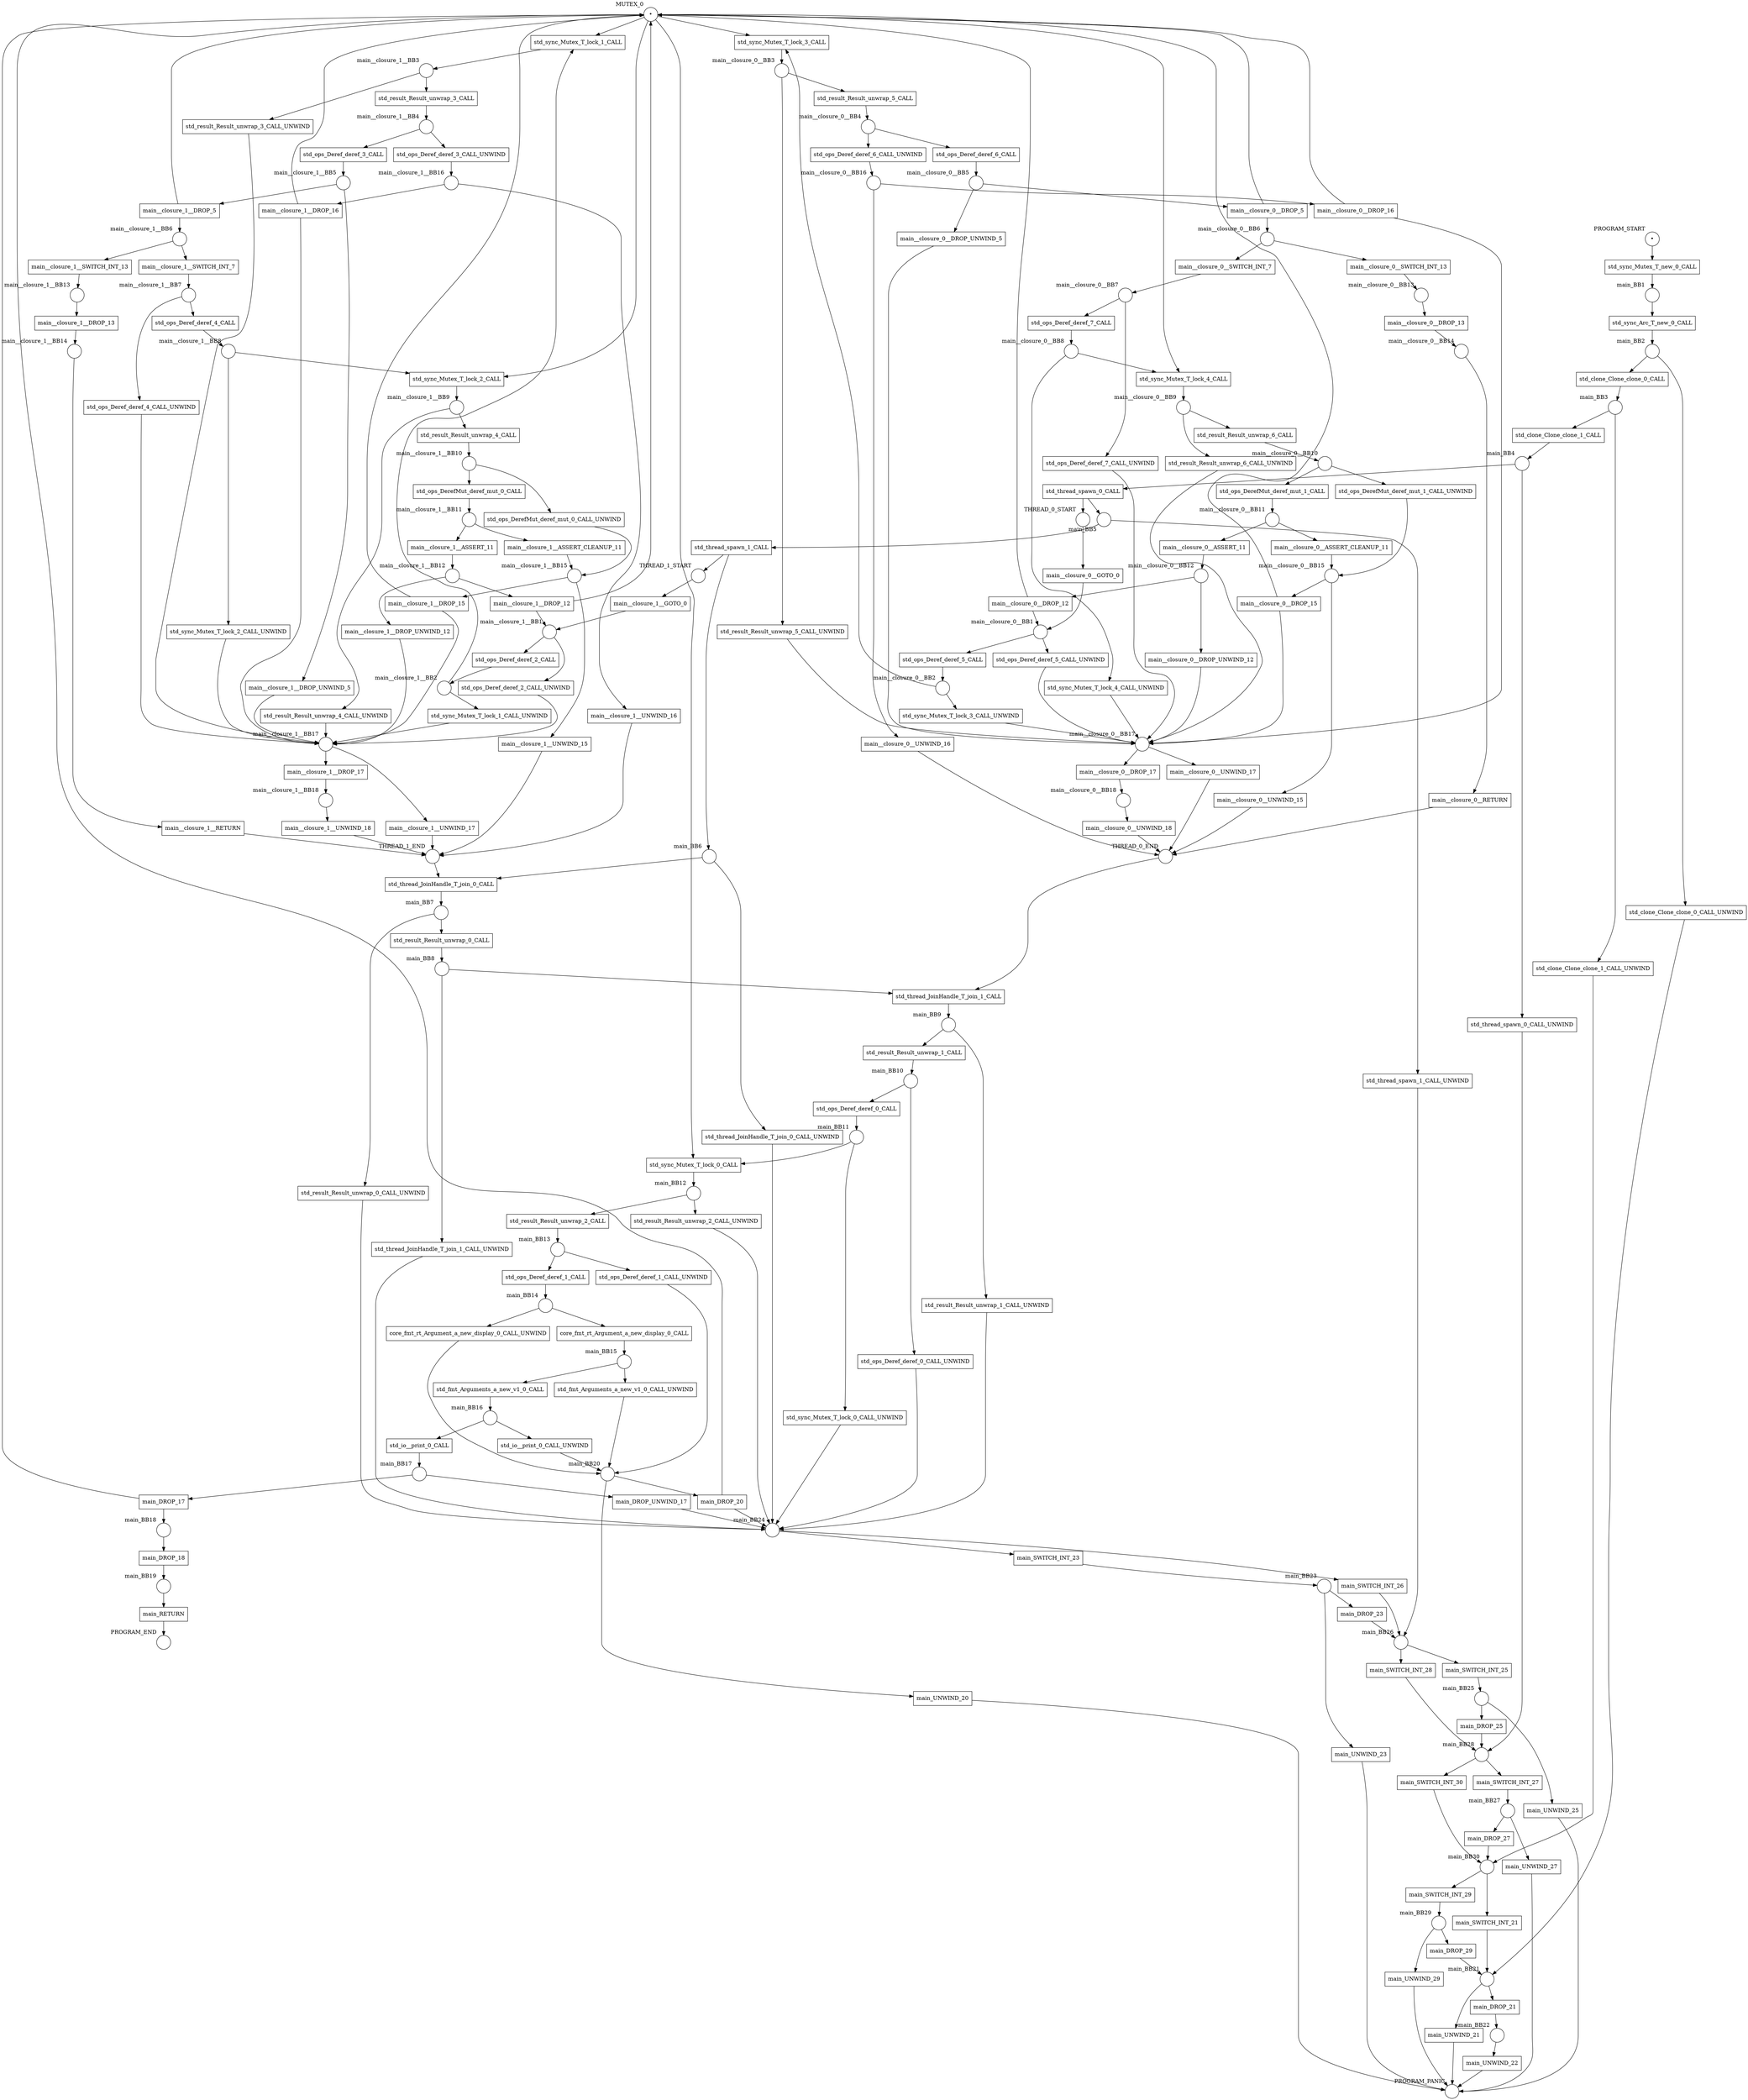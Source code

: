 digraph petrinet {
    MUTEX_0 [shape="circle" xlabel="MUTEX_0" label="•"];
    PROGRAM_END [shape="circle" xlabel="PROGRAM_END" label=""];
    PROGRAM_PANIC [shape="circle" xlabel="PROGRAM_PANIC" label=""];
    PROGRAM_START [shape="circle" xlabel="PROGRAM_START" label="•"];
    THREAD_0_END [shape="circle" xlabel="THREAD_0_END" label=""];
    THREAD_0_START [shape="circle" xlabel="THREAD_0_START" label=""];
    THREAD_1_END [shape="circle" xlabel="THREAD_1_END" label=""];
    THREAD_1_START [shape="circle" xlabel="THREAD_1_START" label=""];
    main_BB1 [shape="circle" xlabel="main_BB1" label=""];
    main_BB10 [shape="circle" xlabel="main_BB10" label=""];
    main_BB11 [shape="circle" xlabel="main_BB11" label=""];
    main_BB12 [shape="circle" xlabel="main_BB12" label=""];
    main_BB13 [shape="circle" xlabel="main_BB13" label=""];
    main_BB14 [shape="circle" xlabel="main_BB14" label=""];
    main_BB15 [shape="circle" xlabel="main_BB15" label=""];
    main_BB16 [shape="circle" xlabel="main_BB16" label=""];
    main_BB17 [shape="circle" xlabel="main_BB17" label=""];
    main_BB18 [shape="circle" xlabel="main_BB18" label=""];
    main_BB19 [shape="circle" xlabel="main_BB19" label=""];
    main_BB2 [shape="circle" xlabel="main_BB2" label=""];
    main_BB20 [shape="circle" xlabel="main_BB20" label=""];
    main_BB21 [shape="circle" xlabel="main_BB21" label=""];
    main_BB22 [shape="circle" xlabel="main_BB22" label=""];
    main_BB23 [shape="circle" xlabel="main_BB23" label=""];
    main_BB24 [shape="circle" xlabel="main_BB24" label=""];
    main_BB25 [shape="circle" xlabel="main_BB25" label=""];
    main_BB26 [shape="circle" xlabel="main_BB26" label=""];
    main_BB27 [shape="circle" xlabel="main_BB27" label=""];
    main_BB28 [shape="circle" xlabel="main_BB28" label=""];
    main_BB29 [shape="circle" xlabel="main_BB29" label=""];
    main_BB3 [shape="circle" xlabel="main_BB3" label=""];
    main_BB30 [shape="circle" xlabel="main_BB30" label=""];
    main_BB4 [shape="circle" xlabel="main_BB4" label=""];
    main_BB5 [shape="circle" xlabel="main_BB5" label=""];
    main_BB6 [shape="circle" xlabel="main_BB6" label=""];
    main_BB7 [shape="circle" xlabel="main_BB7" label=""];
    main_BB8 [shape="circle" xlabel="main_BB8" label=""];
    main_BB9 [shape="circle" xlabel="main_BB9" label=""];
    main__closure_0__BB1 [shape="circle" xlabel="main__closure_0__BB1" label=""];
    main__closure_0__BB10 [shape="circle" xlabel="main__closure_0__BB10" label=""];
    main__closure_0__BB11 [shape="circle" xlabel="main__closure_0__BB11" label=""];
    main__closure_0__BB12 [shape="circle" xlabel="main__closure_0__BB12" label=""];
    main__closure_0__BB13 [shape="circle" xlabel="main__closure_0__BB13" label=""];
    main__closure_0__BB14 [shape="circle" xlabel="main__closure_0__BB14" label=""];
    main__closure_0__BB15 [shape="circle" xlabel="main__closure_0__BB15" label=""];
    main__closure_0__BB16 [shape="circle" xlabel="main__closure_0__BB16" label=""];
    main__closure_0__BB17 [shape="circle" xlabel="main__closure_0__BB17" label=""];
    main__closure_0__BB18 [shape="circle" xlabel="main__closure_0__BB18" label=""];
    main__closure_0__BB2 [shape="circle" xlabel="main__closure_0__BB2" label=""];
    main__closure_0__BB3 [shape="circle" xlabel="main__closure_0__BB3" label=""];
    main__closure_0__BB4 [shape="circle" xlabel="main__closure_0__BB4" label=""];
    main__closure_0__BB5 [shape="circle" xlabel="main__closure_0__BB5" label=""];
    main__closure_0__BB6 [shape="circle" xlabel="main__closure_0__BB6" label=""];
    main__closure_0__BB7 [shape="circle" xlabel="main__closure_0__BB7" label=""];
    main__closure_0__BB8 [shape="circle" xlabel="main__closure_0__BB8" label=""];
    main__closure_0__BB9 [shape="circle" xlabel="main__closure_0__BB9" label=""];
    main__closure_1__BB1 [shape="circle" xlabel="main__closure_1__BB1" label=""];
    main__closure_1__BB10 [shape="circle" xlabel="main__closure_1__BB10" label=""];
    main__closure_1__BB11 [shape="circle" xlabel="main__closure_1__BB11" label=""];
    main__closure_1__BB12 [shape="circle" xlabel="main__closure_1__BB12" label=""];
    main__closure_1__BB13 [shape="circle" xlabel="main__closure_1__BB13" label=""];
    main__closure_1__BB14 [shape="circle" xlabel="main__closure_1__BB14" label=""];
    main__closure_1__BB15 [shape="circle" xlabel="main__closure_1__BB15" label=""];
    main__closure_1__BB16 [shape="circle" xlabel="main__closure_1__BB16" label=""];
    main__closure_1__BB17 [shape="circle" xlabel="main__closure_1__BB17" label=""];
    main__closure_1__BB18 [shape="circle" xlabel="main__closure_1__BB18" label=""];
    main__closure_1__BB2 [shape="circle" xlabel="main__closure_1__BB2" label=""];
    main__closure_1__BB3 [shape="circle" xlabel="main__closure_1__BB3" label=""];
    main__closure_1__BB4 [shape="circle" xlabel="main__closure_1__BB4" label=""];
    main__closure_1__BB5 [shape="circle" xlabel="main__closure_1__BB5" label=""];
    main__closure_1__BB6 [shape="circle" xlabel="main__closure_1__BB6" label=""];
    main__closure_1__BB7 [shape="circle" xlabel="main__closure_1__BB7" label=""];
    main__closure_1__BB8 [shape="circle" xlabel="main__closure_1__BB8" label=""];
    main__closure_1__BB9 [shape="circle" xlabel="main__closure_1__BB9" label=""];
    core_fmt_rt_Argument_a_new_display_0_CALL [shape="box" xlabel="" label="core_fmt_rt_Argument_a_new_display_0_CALL"];
    core_fmt_rt_Argument_a_new_display_0_CALL_UNWIND [shape="box" xlabel="" label="core_fmt_rt_Argument_a_new_display_0_CALL_UNWIND"];
    main_DROP_17 [shape="box" xlabel="" label="main_DROP_17"];
    main_DROP_18 [shape="box" xlabel="" label="main_DROP_18"];
    main_DROP_20 [shape="box" xlabel="" label="main_DROP_20"];
    main_DROP_21 [shape="box" xlabel="" label="main_DROP_21"];
    main_DROP_23 [shape="box" xlabel="" label="main_DROP_23"];
    main_DROP_25 [shape="box" xlabel="" label="main_DROP_25"];
    main_DROP_27 [shape="box" xlabel="" label="main_DROP_27"];
    main_DROP_29 [shape="box" xlabel="" label="main_DROP_29"];
    main_DROP_UNWIND_17 [shape="box" xlabel="" label="main_DROP_UNWIND_17"];
    main_RETURN [shape="box" xlabel="" label="main_RETURN"];
    main_SWITCH_INT_21 [shape="box" xlabel="" label="main_SWITCH_INT_21"];
    main_SWITCH_INT_23 [shape="box" xlabel="" label="main_SWITCH_INT_23"];
    main_SWITCH_INT_25 [shape="box" xlabel="" label="main_SWITCH_INT_25"];
    main_SWITCH_INT_26 [shape="box" xlabel="" label="main_SWITCH_INT_26"];
    main_SWITCH_INT_27 [shape="box" xlabel="" label="main_SWITCH_INT_27"];
    main_SWITCH_INT_28 [shape="box" xlabel="" label="main_SWITCH_INT_28"];
    main_SWITCH_INT_29 [shape="box" xlabel="" label="main_SWITCH_INT_29"];
    main_SWITCH_INT_30 [shape="box" xlabel="" label="main_SWITCH_INT_30"];
    main_UNWIND_20 [shape="box" xlabel="" label="main_UNWIND_20"];
    main_UNWIND_21 [shape="box" xlabel="" label="main_UNWIND_21"];
    main_UNWIND_22 [shape="box" xlabel="" label="main_UNWIND_22"];
    main_UNWIND_23 [shape="box" xlabel="" label="main_UNWIND_23"];
    main_UNWIND_25 [shape="box" xlabel="" label="main_UNWIND_25"];
    main_UNWIND_27 [shape="box" xlabel="" label="main_UNWIND_27"];
    main_UNWIND_29 [shape="box" xlabel="" label="main_UNWIND_29"];
    main__closure_0__ASSERT_11 [shape="box" xlabel="" label="main__closure_0__ASSERT_11"];
    main__closure_0__ASSERT_CLEANUP_11 [shape="box" xlabel="" label="main__closure_0__ASSERT_CLEANUP_11"];
    main__closure_0__DROP_12 [shape="box" xlabel="" label="main__closure_0__DROP_12"];
    main__closure_0__DROP_13 [shape="box" xlabel="" label="main__closure_0__DROP_13"];
    main__closure_0__DROP_15 [shape="box" xlabel="" label="main__closure_0__DROP_15"];
    main__closure_0__DROP_16 [shape="box" xlabel="" label="main__closure_0__DROP_16"];
    main__closure_0__DROP_17 [shape="box" xlabel="" label="main__closure_0__DROP_17"];
    main__closure_0__DROP_5 [shape="box" xlabel="" label="main__closure_0__DROP_5"];
    main__closure_0__DROP_UNWIND_12 [shape="box" xlabel="" label="main__closure_0__DROP_UNWIND_12"];
    main__closure_0__DROP_UNWIND_5 [shape="box" xlabel="" label="main__closure_0__DROP_UNWIND_5"];
    main__closure_0__GOTO_0 [shape="box" xlabel="" label="main__closure_0__GOTO_0"];
    main__closure_0__RETURN [shape="box" xlabel="" label="main__closure_0__RETURN"];
    main__closure_0__SWITCH_INT_13 [shape="box" xlabel="" label="main__closure_0__SWITCH_INT_13"];
    main__closure_0__SWITCH_INT_7 [shape="box" xlabel="" label="main__closure_0__SWITCH_INT_7"];
    main__closure_0__UNWIND_15 [shape="box" xlabel="" label="main__closure_0__UNWIND_15"];
    main__closure_0__UNWIND_16 [shape="box" xlabel="" label="main__closure_0__UNWIND_16"];
    main__closure_0__UNWIND_17 [shape="box" xlabel="" label="main__closure_0__UNWIND_17"];
    main__closure_0__UNWIND_18 [shape="box" xlabel="" label="main__closure_0__UNWIND_18"];
    main__closure_1__ASSERT_11 [shape="box" xlabel="" label="main__closure_1__ASSERT_11"];
    main__closure_1__ASSERT_CLEANUP_11 [shape="box" xlabel="" label="main__closure_1__ASSERT_CLEANUP_11"];
    main__closure_1__DROP_12 [shape="box" xlabel="" label="main__closure_1__DROP_12"];
    main__closure_1__DROP_13 [shape="box" xlabel="" label="main__closure_1__DROP_13"];
    main__closure_1__DROP_15 [shape="box" xlabel="" label="main__closure_1__DROP_15"];
    main__closure_1__DROP_16 [shape="box" xlabel="" label="main__closure_1__DROP_16"];
    main__closure_1__DROP_17 [shape="box" xlabel="" label="main__closure_1__DROP_17"];
    main__closure_1__DROP_5 [shape="box" xlabel="" label="main__closure_1__DROP_5"];
    main__closure_1__DROP_UNWIND_12 [shape="box" xlabel="" label="main__closure_1__DROP_UNWIND_12"];
    main__closure_1__DROP_UNWIND_5 [shape="box" xlabel="" label="main__closure_1__DROP_UNWIND_5"];
    main__closure_1__GOTO_0 [shape="box" xlabel="" label="main__closure_1__GOTO_0"];
    main__closure_1__RETURN [shape="box" xlabel="" label="main__closure_1__RETURN"];
    main__closure_1__SWITCH_INT_13 [shape="box" xlabel="" label="main__closure_1__SWITCH_INT_13"];
    main__closure_1__SWITCH_INT_7 [shape="box" xlabel="" label="main__closure_1__SWITCH_INT_7"];
    main__closure_1__UNWIND_15 [shape="box" xlabel="" label="main__closure_1__UNWIND_15"];
    main__closure_1__UNWIND_16 [shape="box" xlabel="" label="main__closure_1__UNWIND_16"];
    main__closure_1__UNWIND_17 [shape="box" xlabel="" label="main__closure_1__UNWIND_17"];
    main__closure_1__UNWIND_18 [shape="box" xlabel="" label="main__closure_1__UNWIND_18"];
    std_clone_Clone_clone_0_CALL [shape="box" xlabel="" label="std_clone_Clone_clone_0_CALL"];
    std_clone_Clone_clone_0_CALL_UNWIND [shape="box" xlabel="" label="std_clone_Clone_clone_0_CALL_UNWIND"];
    std_clone_Clone_clone_1_CALL [shape="box" xlabel="" label="std_clone_Clone_clone_1_CALL"];
    std_clone_Clone_clone_1_CALL_UNWIND [shape="box" xlabel="" label="std_clone_Clone_clone_1_CALL_UNWIND"];
    std_fmt_Arguments_a_new_v1_0_CALL [shape="box" xlabel="" label="std_fmt_Arguments_a_new_v1_0_CALL"];
    std_fmt_Arguments_a_new_v1_0_CALL_UNWIND [shape="box" xlabel="" label="std_fmt_Arguments_a_new_v1_0_CALL_UNWIND"];
    std_io__print_0_CALL [shape="box" xlabel="" label="std_io__print_0_CALL"];
    std_io__print_0_CALL_UNWIND [shape="box" xlabel="" label="std_io__print_0_CALL_UNWIND"];
    std_ops_DerefMut_deref_mut_0_CALL [shape="box" xlabel="" label="std_ops_DerefMut_deref_mut_0_CALL"];
    std_ops_DerefMut_deref_mut_0_CALL_UNWIND [shape="box" xlabel="" label="std_ops_DerefMut_deref_mut_0_CALL_UNWIND"];
    std_ops_DerefMut_deref_mut_1_CALL [shape="box" xlabel="" label="std_ops_DerefMut_deref_mut_1_CALL"];
    std_ops_DerefMut_deref_mut_1_CALL_UNWIND [shape="box" xlabel="" label="std_ops_DerefMut_deref_mut_1_CALL_UNWIND"];
    std_ops_Deref_deref_0_CALL [shape="box" xlabel="" label="std_ops_Deref_deref_0_CALL"];
    std_ops_Deref_deref_0_CALL_UNWIND [shape="box" xlabel="" label="std_ops_Deref_deref_0_CALL_UNWIND"];
    std_ops_Deref_deref_1_CALL [shape="box" xlabel="" label="std_ops_Deref_deref_1_CALL"];
    std_ops_Deref_deref_1_CALL_UNWIND [shape="box" xlabel="" label="std_ops_Deref_deref_1_CALL_UNWIND"];
    std_ops_Deref_deref_2_CALL [shape="box" xlabel="" label="std_ops_Deref_deref_2_CALL"];
    std_ops_Deref_deref_2_CALL_UNWIND [shape="box" xlabel="" label="std_ops_Deref_deref_2_CALL_UNWIND"];
    std_ops_Deref_deref_3_CALL [shape="box" xlabel="" label="std_ops_Deref_deref_3_CALL"];
    std_ops_Deref_deref_3_CALL_UNWIND [shape="box" xlabel="" label="std_ops_Deref_deref_3_CALL_UNWIND"];
    std_ops_Deref_deref_4_CALL [shape="box" xlabel="" label="std_ops_Deref_deref_4_CALL"];
    std_ops_Deref_deref_4_CALL_UNWIND [shape="box" xlabel="" label="std_ops_Deref_deref_4_CALL_UNWIND"];
    std_ops_Deref_deref_5_CALL [shape="box" xlabel="" label="std_ops_Deref_deref_5_CALL"];
    std_ops_Deref_deref_5_CALL_UNWIND [shape="box" xlabel="" label="std_ops_Deref_deref_5_CALL_UNWIND"];
    std_ops_Deref_deref_6_CALL [shape="box" xlabel="" label="std_ops_Deref_deref_6_CALL"];
    std_ops_Deref_deref_6_CALL_UNWIND [shape="box" xlabel="" label="std_ops_Deref_deref_6_CALL_UNWIND"];
    std_ops_Deref_deref_7_CALL [shape="box" xlabel="" label="std_ops_Deref_deref_7_CALL"];
    std_ops_Deref_deref_7_CALL_UNWIND [shape="box" xlabel="" label="std_ops_Deref_deref_7_CALL_UNWIND"];
    std_result_Result_unwrap_0_CALL [shape="box" xlabel="" label="std_result_Result_unwrap_0_CALL"];
    std_result_Result_unwrap_0_CALL_UNWIND [shape="box" xlabel="" label="std_result_Result_unwrap_0_CALL_UNWIND"];
    std_result_Result_unwrap_1_CALL [shape="box" xlabel="" label="std_result_Result_unwrap_1_CALL"];
    std_result_Result_unwrap_1_CALL_UNWIND [shape="box" xlabel="" label="std_result_Result_unwrap_1_CALL_UNWIND"];
    std_result_Result_unwrap_2_CALL [shape="box" xlabel="" label="std_result_Result_unwrap_2_CALL"];
    std_result_Result_unwrap_2_CALL_UNWIND [shape="box" xlabel="" label="std_result_Result_unwrap_2_CALL_UNWIND"];
    std_result_Result_unwrap_3_CALL [shape="box" xlabel="" label="std_result_Result_unwrap_3_CALL"];
    std_result_Result_unwrap_3_CALL_UNWIND [shape="box" xlabel="" label="std_result_Result_unwrap_3_CALL_UNWIND"];
    std_result_Result_unwrap_4_CALL [shape="box" xlabel="" label="std_result_Result_unwrap_4_CALL"];
    std_result_Result_unwrap_4_CALL_UNWIND [shape="box" xlabel="" label="std_result_Result_unwrap_4_CALL_UNWIND"];
    std_result_Result_unwrap_5_CALL [shape="box" xlabel="" label="std_result_Result_unwrap_5_CALL"];
    std_result_Result_unwrap_5_CALL_UNWIND [shape="box" xlabel="" label="std_result_Result_unwrap_5_CALL_UNWIND"];
    std_result_Result_unwrap_6_CALL [shape="box" xlabel="" label="std_result_Result_unwrap_6_CALL"];
    std_result_Result_unwrap_6_CALL_UNWIND [shape="box" xlabel="" label="std_result_Result_unwrap_6_CALL_UNWIND"];
    std_sync_Arc_T_new_0_CALL [shape="box" xlabel="" label="std_sync_Arc_T_new_0_CALL"];
    std_sync_Mutex_T_lock_0_CALL [shape="box" xlabel="" label="std_sync_Mutex_T_lock_0_CALL"];
    std_sync_Mutex_T_lock_0_CALL_UNWIND [shape="box" xlabel="" label="std_sync_Mutex_T_lock_0_CALL_UNWIND"];
    std_sync_Mutex_T_lock_1_CALL [shape="box" xlabel="" label="std_sync_Mutex_T_lock_1_CALL"];
    std_sync_Mutex_T_lock_1_CALL_UNWIND [shape="box" xlabel="" label="std_sync_Mutex_T_lock_1_CALL_UNWIND"];
    std_sync_Mutex_T_lock_2_CALL [shape="box" xlabel="" label="std_sync_Mutex_T_lock_2_CALL"];
    std_sync_Mutex_T_lock_2_CALL_UNWIND [shape="box" xlabel="" label="std_sync_Mutex_T_lock_2_CALL_UNWIND"];
    std_sync_Mutex_T_lock_3_CALL [shape="box" xlabel="" label="std_sync_Mutex_T_lock_3_CALL"];
    std_sync_Mutex_T_lock_3_CALL_UNWIND [shape="box" xlabel="" label="std_sync_Mutex_T_lock_3_CALL_UNWIND"];
    std_sync_Mutex_T_lock_4_CALL [shape="box" xlabel="" label="std_sync_Mutex_T_lock_4_CALL"];
    std_sync_Mutex_T_lock_4_CALL_UNWIND [shape="box" xlabel="" label="std_sync_Mutex_T_lock_4_CALL_UNWIND"];
    std_sync_Mutex_T_new_0_CALL [shape="box" xlabel="" label="std_sync_Mutex_T_new_0_CALL"];
    std_thread_JoinHandle_T_join_0_CALL [shape="box" xlabel="" label="std_thread_JoinHandle_T_join_0_CALL"];
    std_thread_JoinHandle_T_join_0_CALL_UNWIND [shape="box" xlabel="" label="std_thread_JoinHandle_T_join_0_CALL_UNWIND"];
    std_thread_JoinHandle_T_join_1_CALL [shape="box" xlabel="" label="std_thread_JoinHandle_T_join_1_CALL"];
    std_thread_JoinHandle_T_join_1_CALL_UNWIND [shape="box" xlabel="" label="std_thread_JoinHandle_T_join_1_CALL_UNWIND"];
    std_thread_spawn_0_CALL [shape="box" xlabel="" label="std_thread_spawn_0_CALL"];
    std_thread_spawn_0_CALL_UNWIND [shape="box" xlabel="" label="std_thread_spawn_0_CALL_UNWIND"];
    std_thread_spawn_1_CALL [shape="box" xlabel="" label="std_thread_spawn_1_CALL"];
    std_thread_spawn_1_CALL_UNWIND [shape="box" xlabel="" label="std_thread_spawn_1_CALL_UNWIND"];
    MUTEX_0 -> std_sync_Mutex_T_lock_0_CALL;
    MUTEX_0 -> std_sync_Mutex_T_lock_1_CALL;
    MUTEX_0 -> std_sync_Mutex_T_lock_2_CALL;
    MUTEX_0 -> std_sync_Mutex_T_lock_3_CALL;
    MUTEX_0 -> std_sync_Mutex_T_lock_4_CALL;
    PROGRAM_START -> std_sync_Mutex_T_new_0_CALL;
    THREAD_0_END -> std_thread_JoinHandle_T_join_1_CALL;
    THREAD_0_START -> main__closure_0__GOTO_0;
    THREAD_1_END -> std_thread_JoinHandle_T_join_0_CALL;
    THREAD_1_START -> main__closure_1__GOTO_0;
    main_BB1 -> std_sync_Arc_T_new_0_CALL;
    main_BB10 -> std_ops_Deref_deref_0_CALL;
    main_BB10 -> std_ops_Deref_deref_0_CALL_UNWIND;
    main_BB11 -> std_sync_Mutex_T_lock_0_CALL;
    main_BB11 -> std_sync_Mutex_T_lock_0_CALL_UNWIND;
    main_BB12 -> std_result_Result_unwrap_2_CALL;
    main_BB12 -> std_result_Result_unwrap_2_CALL_UNWIND;
    main_BB13 -> std_ops_Deref_deref_1_CALL;
    main_BB13 -> std_ops_Deref_deref_1_CALL_UNWIND;
    main_BB14 -> core_fmt_rt_Argument_a_new_display_0_CALL;
    main_BB14 -> core_fmt_rt_Argument_a_new_display_0_CALL_UNWIND;
    main_BB15 -> std_fmt_Arguments_a_new_v1_0_CALL;
    main_BB15 -> std_fmt_Arguments_a_new_v1_0_CALL_UNWIND;
    main_BB16 -> std_io__print_0_CALL;
    main_BB16 -> std_io__print_0_CALL_UNWIND;
    main_BB17 -> main_DROP_17;
    main_BB17 -> main_DROP_UNWIND_17;
    main_BB18 -> main_DROP_18;
    main_BB19 -> main_RETURN;
    main_BB2 -> std_clone_Clone_clone_0_CALL;
    main_BB2 -> std_clone_Clone_clone_0_CALL_UNWIND;
    main_BB20 -> main_DROP_20;
    main_BB20 -> main_UNWIND_20;
    main_BB21 -> main_DROP_21;
    main_BB21 -> main_UNWIND_21;
    main_BB22 -> main_UNWIND_22;
    main_BB23 -> main_DROP_23;
    main_BB23 -> main_UNWIND_23;
    main_BB24 -> main_SWITCH_INT_23;
    main_BB24 -> main_SWITCH_INT_26;
    main_BB25 -> main_DROP_25;
    main_BB25 -> main_UNWIND_25;
    main_BB26 -> main_SWITCH_INT_25;
    main_BB26 -> main_SWITCH_INT_28;
    main_BB27 -> main_DROP_27;
    main_BB27 -> main_UNWIND_27;
    main_BB28 -> main_SWITCH_INT_27;
    main_BB28 -> main_SWITCH_INT_30;
    main_BB29 -> main_DROP_29;
    main_BB29 -> main_UNWIND_29;
    main_BB3 -> std_clone_Clone_clone_1_CALL;
    main_BB3 -> std_clone_Clone_clone_1_CALL_UNWIND;
    main_BB30 -> main_SWITCH_INT_21;
    main_BB30 -> main_SWITCH_INT_29;
    main_BB4 -> std_thread_spawn_0_CALL;
    main_BB4 -> std_thread_spawn_0_CALL_UNWIND;
    main_BB5 -> std_thread_spawn_1_CALL;
    main_BB5 -> std_thread_spawn_1_CALL_UNWIND;
    main_BB6 -> std_thread_JoinHandle_T_join_0_CALL;
    main_BB6 -> std_thread_JoinHandle_T_join_0_CALL_UNWIND;
    main_BB7 -> std_result_Result_unwrap_0_CALL;
    main_BB7 -> std_result_Result_unwrap_0_CALL_UNWIND;
    main_BB8 -> std_thread_JoinHandle_T_join_1_CALL;
    main_BB8 -> std_thread_JoinHandle_T_join_1_CALL_UNWIND;
    main_BB9 -> std_result_Result_unwrap_1_CALL;
    main_BB9 -> std_result_Result_unwrap_1_CALL_UNWIND;
    main__closure_0__BB1 -> std_ops_Deref_deref_5_CALL;
    main__closure_0__BB1 -> std_ops_Deref_deref_5_CALL_UNWIND;
    main__closure_0__BB10 -> std_ops_DerefMut_deref_mut_1_CALL;
    main__closure_0__BB10 -> std_ops_DerefMut_deref_mut_1_CALL_UNWIND;
    main__closure_0__BB11 -> main__closure_0__ASSERT_11;
    main__closure_0__BB11 -> main__closure_0__ASSERT_CLEANUP_11;
    main__closure_0__BB12 -> main__closure_0__DROP_12;
    main__closure_0__BB12 -> main__closure_0__DROP_UNWIND_12;
    main__closure_0__BB13 -> main__closure_0__DROP_13;
    main__closure_0__BB14 -> main__closure_0__RETURN;
    main__closure_0__BB15 -> main__closure_0__DROP_15;
    main__closure_0__BB15 -> main__closure_0__UNWIND_15;
    main__closure_0__BB16 -> main__closure_0__DROP_16;
    main__closure_0__BB16 -> main__closure_0__UNWIND_16;
    main__closure_0__BB17 -> main__closure_0__DROP_17;
    main__closure_0__BB17 -> main__closure_0__UNWIND_17;
    main__closure_0__BB18 -> main__closure_0__UNWIND_18;
    main__closure_0__BB2 -> std_sync_Mutex_T_lock_3_CALL;
    main__closure_0__BB2 -> std_sync_Mutex_T_lock_3_CALL_UNWIND;
    main__closure_0__BB3 -> std_result_Result_unwrap_5_CALL;
    main__closure_0__BB3 -> std_result_Result_unwrap_5_CALL_UNWIND;
    main__closure_0__BB4 -> std_ops_Deref_deref_6_CALL;
    main__closure_0__BB4 -> std_ops_Deref_deref_6_CALL_UNWIND;
    main__closure_0__BB5 -> main__closure_0__DROP_5;
    main__closure_0__BB5 -> main__closure_0__DROP_UNWIND_5;
    main__closure_0__BB6 -> main__closure_0__SWITCH_INT_13;
    main__closure_0__BB6 -> main__closure_0__SWITCH_INT_7;
    main__closure_0__BB7 -> std_ops_Deref_deref_7_CALL;
    main__closure_0__BB7 -> std_ops_Deref_deref_7_CALL_UNWIND;
    main__closure_0__BB8 -> std_sync_Mutex_T_lock_4_CALL;
    main__closure_0__BB8 -> std_sync_Mutex_T_lock_4_CALL_UNWIND;
    main__closure_0__BB9 -> std_result_Result_unwrap_6_CALL;
    main__closure_0__BB9 -> std_result_Result_unwrap_6_CALL_UNWIND;
    main__closure_1__BB1 -> std_ops_Deref_deref_2_CALL;
    main__closure_1__BB1 -> std_ops_Deref_deref_2_CALL_UNWIND;
    main__closure_1__BB10 -> std_ops_DerefMut_deref_mut_0_CALL;
    main__closure_1__BB10 -> std_ops_DerefMut_deref_mut_0_CALL_UNWIND;
    main__closure_1__BB11 -> main__closure_1__ASSERT_11;
    main__closure_1__BB11 -> main__closure_1__ASSERT_CLEANUP_11;
    main__closure_1__BB12 -> main__closure_1__DROP_12;
    main__closure_1__BB12 -> main__closure_1__DROP_UNWIND_12;
    main__closure_1__BB13 -> main__closure_1__DROP_13;
    main__closure_1__BB14 -> main__closure_1__RETURN;
    main__closure_1__BB15 -> main__closure_1__DROP_15;
    main__closure_1__BB15 -> main__closure_1__UNWIND_15;
    main__closure_1__BB16 -> main__closure_1__DROP_16;
    main__closure_1__BB16 -> main__closure_1__UNWIND_16;
    main__closure_1__BB17 -> main__closure_1__DROP_17;
    main__closure_1__BB17 -> main__closure_1__UNWIND_17;
    main__closure_1__BB18 -> main__closure_1__UNWIND_18;
    main__closure_1__BB2 -> std_sync_Mutex_T_lock_1_CALL;
    main__closure_1__BB2 -> std_sync_Mutex_T_lock_1_CALL_UNWIND;
    main__closure_1__BB3 -> std_result_Result_unwrap_3_CALL;
    main__closure_1__BB3 -> std_result_Result_unwrap_3_CALL_UNWIND;
    main__closure_1__BB4 -> std_ops_Deref_deref_3_CALL;
    main__closure_1__BB4 -> std_ops_Deref_deref_3_CALL_UNWIND;
    main__closure_1__BB5 -> main__closure_1__DROP_5;
    main__closure_1__BB5 -> main__closure_1__DROP_UNWIND_5;
    main__closure_1__BB6 -> main__closure_1__SWITCH_INT_13;
    main__closure_1__BB6 -> main__closure_1__SWITCH_INT_7;
    main__closure_1__BB7 -> std_ops_Deref_deref_4_CALL;
    main__closure_1__BB7 -> std_ops_Deref_deref_4_CALL_UNWIND;
    main__closure_1__BB8 -> std_sync_Mutex_T_lock_2_CALL;
    main__closure_1__BB8 -> std_sync_Mutex_T_lock_2_CALL_UNWIND;
    main__closure_1__BB9 -> std_result_Result_unwrap_4_CALL;
    main__closure_1__BB9 -> std_result_Result_unwrap_4_CALL_UNWIND;
    core_fmt_rt_Argument_a_new_display_0_CALL -> main_BB15;
    core_fmt_rt_Argument_a_new_display_0_CALL_UNWIND -> main_BB20;
    main_DROP_17 -> MUTEX_0;
    main_DROP_17 -> main_BB18;
    main_DROP_18 -> main_BB19;
    main_DROP_20 -> MUTEX_0;
    main_DROP_20 -> main_BB24;
    main_DROP_21 -> main_BB22;
    main_DROP_23 -> main_BB26;
    main_DROP_25 -> main_BB28;
    main_DROP_27 -> main_BB30;
    main_DROP_29 -> main_BB21;
    main_DROP_UNWIND_17 -> main_BB24;
    main_RETURN -> PROGRAM_END;
    main_SWITCH_INT_21 -> main_BB21;
    main_SWITCH_INT_23 -> main_BB23;
    main_SWITCH_INT_25 -> main_BB25;
    main_SWITCH_INT_26 -> main_BB26;
    main_SWITCH_INT_27 -> main_BB27;
    main_SWITCH_INT_28 -> main_BB28;
    main_SWITCH_INT_29 -> main_BB29;
    main_SWITCH_INT_30 -> main_BB30;
    main_UNWIND_20 -> PROGRAM_PANIC;
    main_UNWIND_21 -> PROGRAM_PANIC;
    main_UNWIND_22 -> PROGRAM_PANIC;
    main_UNWIND_23 -> PROGRAM_PANIC;
    main_UNWIND_25 -> PROGRAM_PANIC;
    main_UNWIND_27 -> PROGRAM_PANIC;
    main_UNWIND_29 -> PROGRAM_PANIC;
    main__closure_0__ASSERT_11 -> main__closure_0__BB12;
    main__closure_0__ASSERT_CLEANUP_11 -> main__closure_0__BB15;
    main__closure_0__DROP_12 -> MUTEX_0;
    main__closure_0__DROP_12 -> main__closure_0__BB1;
    main__closure_0__DROP_13 -> main__closure_0__BB14;
    main__closure_0__DROP_15 -> MUTEX_0;
    main__closure_0__DROP_15 -> main__closure_0__BB17;
    main__closure_0__DROP_16 -> MUTEX_0;
    main__closure_0__DROP_16 -> main__closure_0__BB17;
    main__closure_0__DROP_17 -> main__closure_0__BB18;
    main__closure_0__DROP_5 -> MUTEX_0;
    main__closure_0__DROP_5 -> main__closure_0__BB6;
    main__closure_0__DROP_UNWIND_12 -> main__closure_0__BB17;
    main__closure_0__DROP_UNWIND_5 -> main__closure_0__BB17;
    main__closure_0__GOTO_0 -> main__closure_0__BB1;
    main__closure_0__RETURN -> THREAD_0_END;
    main__closure_0__SWITCH_INT_13 -> main__closure_0__BB13;
    main__closure_0__SWITCH_INT_7 -> main__closure_0__BB7;
    main__closure_0__UNWIND_15 -> THREAD_0_END;
    main__closure_0__UNWIND_16 -> THREAD_0_END;
    main__closure_0__UNWIND_17 -> THREAD_0_END;
    main__closure_0__UNWIND_18 -> THREAD_0_END;
    main__closure_1__ASSERT_11 -> main__closure_1__BB12;
    main__closure_1__ASSERT_CLEANUP_11 -> main__closure_1__BB15;
    main__closure_1__DROP_12 -> MUTEX_0;
    main__closure_1__DROP_12 -> main__closure_1__BB1;
    main__closure_1__DROP_13 -> main__closure_1__BB14;
    main__closure_1__DROP_15 -> MUTEX_0;
    main__closure_1__DROP_15 -> main__closure_1__BB17;
    main__closure_1__DROP_16 -> MUTEX_0;
    main__closure_1__DROP_16 -> main__closure_1__BB17;
    main__closure_1__DROP_17 -> main__closure_1__BB18;
    main__closure_1__DROP_5 -> MUTEX_0;
    main__closure_1__DROP_5 -> main__closure_1__BB6;
    main__closure_1__DROP_UNWIND_12 -> main__closure_1__BB17;
    main__closure_1__DROP_UNWIND_5 -> main__closure_1__BB17;
    main__closure_1__GOTO_0 -> main__closure_1__BB1;
    main__closure_1__RETURN -> THREAD_1_END;
    main__closure_1__SWITCH_INT_13 -> main__closure_1__BB13;
    main__closure_1__SWITCH_INT_7 -> main__closure_1__BB7;
    main__closure_1__UNWIND_15 -> THREAD_1_END;
    main__closure_1__UNWIND_16 -> THREAD_1_END;
    main__closure_1__UNWIND_17 -> THREAD_1_END;
    main__closure_1__UNWIND_18 -> THREAD_1_END;
    std_clone_Clone_clone_0_CALL -> main_BB3;
    std_clone_Clone_clone_0_CALL_UNWIND -> main_BB21;
    std_clone_Clone_clone_1_CALL -> main_BB4;
    std_clone_Clone_clone_1_CALL_UNWIND -> main_BB30;
    std_fmt_Arguments_a_new_v1_0_CALL -> main_BB16;
    std_fmt_Arguments_a_new_v1_0_CALL_UNWIND -> main_BB20;
    std_io__print_0_CALL -> main_BB17;
    std_io__print_0_CALL_UNWIND -> main_BB20;
    std_ops_DerefMut_deref_mut_0_CALL -> main__closure_1__BB11;
    std_ops_DerefMut_deref_mut_0_CALL_UNWIND -> main__closure_1__BB15;
    std_ops_DerefMut_deref_mut_1_CALL -> main__closure_0__BB11;
    std_ops_DerefMut_deref_mut_1_CALL_UNWIND -> main__closure_0__BB15;
    std_ops_Deref_deref_0_CALL -> main_BB11;
    std_ops_Deref_deref_0_CALL_UNWIND -> main_BB24;
    std_ops_Deref_deref_1_CALL -> main_BB14;
    std_ops_Deref_deref_1_CALL_UNWIND -> main_BB20;
    std_ops_Deref_deref_2_CALL -> main__closure_1__BB2;
    std_ops_Deref_deref_2_CALL_UNWIND -> main__closure_1__BB17;
    std_ops_Deref_deref_3_CALL -> main__closure_1__BB5;
    std_ops_Deref_deref_3_CALL_UNWIND -> main__closure_1__BB16;
    std_ops_Deref_deref_4_CALL -> main__closure_1__BB8;
    std_ops_Deref_deref_4_CALL_UNWIND -> main__closure_1__BB17;
    std_ops_Deref_deref_5_CALL -> main__closure_0__BB2;
    std_ops_Deref_deref_5_CALL_UNWIND -> main__closure_0__BB17;
    std_ops_Deref_deref_6_CALL -> main__closure_0__BB5;
    std_ops_Deref_deref_6_CALL_UNWIND -> main__closure_0__BB16;
    std_ops_Deref_deref_7_CALL -> main__closure_0__BB8;
    std_ops_Deref_deref_7_CALL_UNWIND -> main__closure_0__BB17;
    std_result_Result_unwrap_0_CALL -> main_BB8;
    std_result_Result_unwrap_0_CALL_UNWIND -> main_BB24;
    std_result_Result_unwrap_1_CALL -> main_BB10;
    std_result_Result_unwrap_1_CALL_UNWIND -> main_BB24;
    std_result_Result_unwrap_2_CALL -> main_BB13;
    std_result_Result_unwrap_2_CALL_UNWIND -> main_BB24;
    std_result_Result_unwrap_3_CALL -> main__closure_1__BB4;
    std_result_Result_unwrap_3_CALL_UNWIND -> main__closure_1__BB17;
    std_result_Result_unwrap_4_CALL -> main__closure_1__BB10;
    std_result_Result_unwrap_4_CALL_UNWIND -> main__closure_1__BB17;
    std_result_Result_unwrap_5_CALL -> main__closure_0__BB4;
    std_result_Result_unwrap_5_CALL_UNWIND -> main__closure_0__BB17;
    std_result_Result_unwrap_6_CALL -> main__closure_0__BB10;
    std_result_Result_unwrap_6_CALL_UNWIND -> main__closure_0__BB17;
    std_sync_Arc_T_new_0_CALL -> main_BB2;
    std_sync_Mutex_T_lock_0_CALL -> main_BB12;
    std_sync_Mutex_T_lock_0_CALL_UNWIND -> main_BB24;
    std_sync_Mutex_T_lock_1_CALL -> main__closure_1__BB3;
    std_sync_Mutex_T_lock_1_CALL_UNWIND -> main__closure_1__BB17;
    std_sync_Mutex_T_lock_2_CALL -> main__closure_1__BB9;
    std_sync_Mutex_T_lock_2_CALL_UNWIND -> main__closure_1__BB17;
    std_sync_Mutex_T_lock_3_CALL -> main__closure_0__BB3;
    std_sync_Mutex_T_lock_3_CALL_UNWIND -> main__closure_0__BB17;
    std_sync_Mutex_T_lock_4_CALL -> main__closure_0__BB9;
    std_sync_Mutex_T_lock_4_CALL_UNWIND -> main__closure_0__BB17;
    std_sync_Mutex_T_new_0_CALL -> main_BB1;
    std_thread_JoinHandle_T_join_0_CALL -> main_BB7;
    std_thread_JoinHandle_T_join_0_CALL_UNWIND -> main_BB24;
    std_thread_JoinHandle_T_join_1_CALL -> main_BB9;
    std_thread_JoinHandle_T_join_1_CALL_UNWIND -> main_BB24;
    std_thread_spawn_0_CALL -> THREAD_0_START;
    std_thread_spawn_0_CALL -> main_BB5;
    std_thread_spawn_0_CALL_UNWIND -> main_BB28;
    std_thread_spawn_1_CALL -> THREAD_1_START;
    std_thread_spawn_1_CALL -> main_BB6;
    std_thread_spawn_1_CALL_UNWIND -> main_BB26;
}
